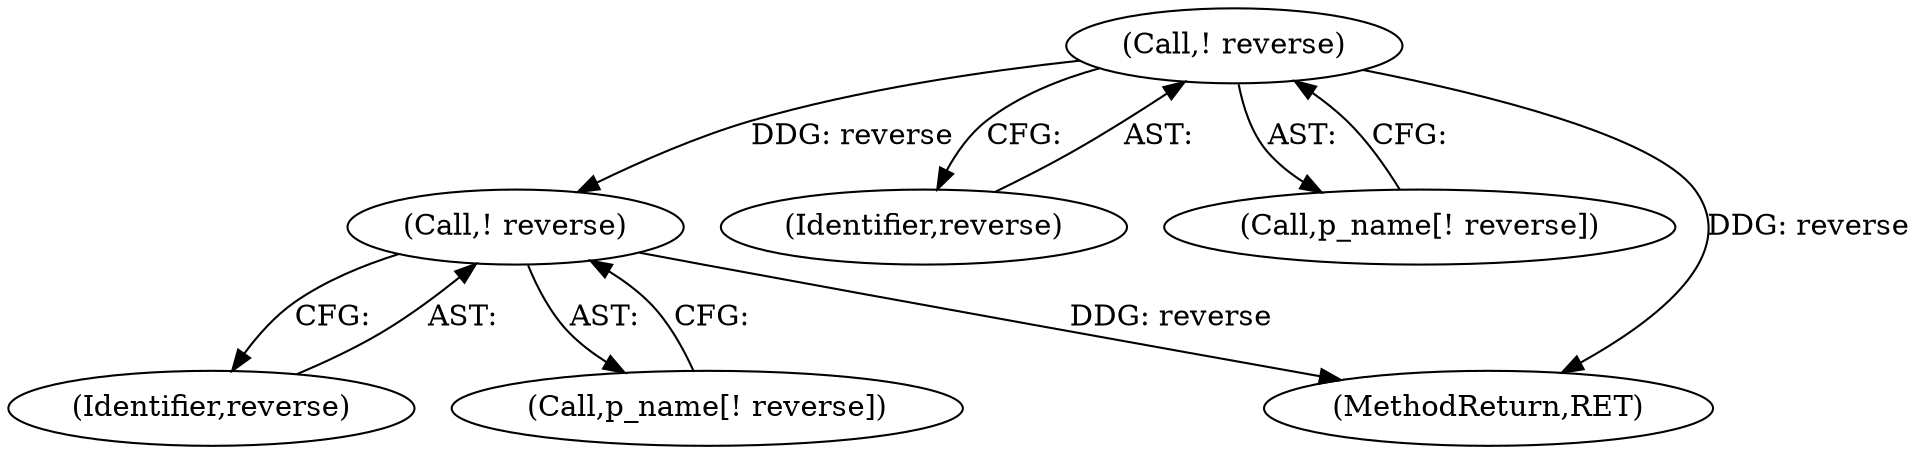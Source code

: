 digraph "1_savannah_f290f48a621867084884bfff87f8093c15195e6a@del" {
"1002086" [label="(Call,! reverse)"];
"1002091" [label="(Call,! reverse)"];
"1002087" [label="(Identifier,reverse)"];
"1002091" [label="(Call,! reverse)"];
"1002092" [label="(Identifier,reverse)"];
"1002084" [label="(Call,p_name[! reverse])"];
"1002089" [label="(Call,p_name[! reverse])"];
"1002086" [label="(Call,! reverse)"];
"1002164" [label="(MethodReturn,RET)"];
"1002086" -> "1002084"  [label="AST: "];
"1002086" -> "1002087"  [label="CFG: "];
"1002087" -> "1002086"  [label="AST: "];
"1002084" -> "1002086"  [label="CFG: "];
"1002086" -> "1002164"  [label="DDG: reverse"];
"1002086" -> "1002091"  [label="DDG: reverse"];
"1002091" -> "1002089"  [label="AST: "];
"1002091" -> "1002092"  [label="CFG: "];
"1002092" -> "1002091"  [label="AST: "];
"1002089" -> "1002091"  [label="CFG: "];
"1002091" -> "1002164"  [label="DDG: reverse"];
}
